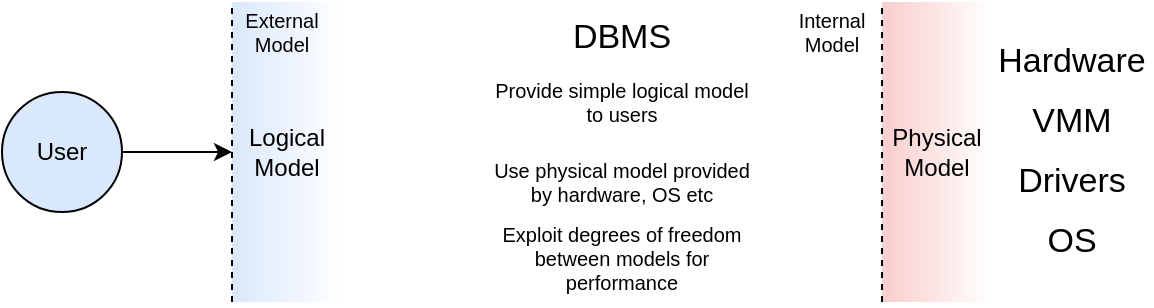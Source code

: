 <mxfile version="20.3.0" type="device"><diagram id="ZjwprmemlC31k15-vk8P" name="Page-1"><mxGraphModel dx="924" dy="775" grid="1" gridSize="10" guides="1" tooltips="1" connect="1" arrows="1" fold="1" page="1" pageScale="1" pageWidth="827" pageHeight="1169" math="0" shadow="0"><root><mxCell id="0"/><mxCell id="1" parent="0"/><mxCell id="SoRHgU8-M-_OphQm9oNN-8" style="edgeStyle=orthogonalEdgeStyle;rounded=0;orthogonalLoop=1;jettySize=auto;html=1;exitX=1;exitY=0.5;exitDx=0;exitDy=0;entryX=0;entryY=0.5;entryDx=0;entryDy=0;" edge="1" parent="1" source="SoRHgU8-M-_OphQm9oNN-2" target="SoRHgU8-M-_OphQm9oNN-3"><mxGeometry relative="1" as="geometry"/></mxCell><mxCell id="SoRHgU8-M-_OphQm9oNN-2" value="User" style="ellipse;whiteSpace=wrap;html=1;aspect=fixed;fillColor=#dae8fc;strokeColor=#000000;" vertex="1" parent="1"><mxGeometry x="30" y="60" width="60" height="60" as="geometry"/></mxCell><mxCell id="SoRHgU8-M-_OphQm9oNN-3" value="Logical Model" style="rounded=0;whiteSpace=wrap;html=1;fillColor=#dae8fc;strokeColor=none;gradientColor=#FFFFFF;gradientDirection=east;" vertex="1" parent="1"><mxGeometry x="145" y="15" width="55" height="150" as="geometry"/></mxCell><mxCell id="SoRHgU8-M-_OphQm9oNN-9" value="" style="endArrow=none;html=1;rounded=0;entryX=0;entryY=0;entryDx=0;entryDy=0;exitX=0;exitY=1;exitDx=0;exitDy=0;dashed=1;" edge="1" parent="1" source="SoRHgU8-M-_OphQm9oNN-3" target="SoRHgU8-M-_OphQm9oNN-3"><mxGeometry width="50" height="50" relative="1" as="geometry"><mxPoint x="130" y="270" as="sourcePoint"/><mxPoint x="180" y="220" as="targetPoint"/></mxGeometry></mxCell><mxCell id="SoRHgU8-M-_OphQm9oNN-10" value="Physical&lt;br&gt;Model" style="rounded=0;whiteSpace=wrap;html=1;fillColor=#f8cecc;strokeColor=none;gradientDirection=east;gradientColor=#FFFFFF;" vertex="1" parent="1"><mxGeometry x="470" y="15" width="55" height="150" as="geometry"/></mxCell><mxCell id="SoRHgU8-M-_OphQm9oNN-11" value="" style="endArrow=none;html=1;rounded=0;entryX=0;entryY=0;entryDx=0;entryDy=0;exitX=0;exitY=1;exitDx=0;exitDy=0;dashed=1;" edge="1" parent="1" source="SoRHgU8-M-_OphQm9oNN-10" target="SoRHgU8-M-_OphQm9oNN-10"><mxGeometry width="50" height="50" relative="1" as="geometry"><mxPoint x="570" y="380.0" as="sourcePoint"/><mxPoint x="570" y="230" as="targetPoint"/></mxGeometry></mxCell><mxCell id="SoRHgU8-M-_OphQm9oNN-12" value="Hardware" style="text;html=1;strokeColor=none;fillColor=none;align=center;verticalAlign=middle;whiteSpace=wrap;rounded=0;fontSize=17;" vertex="1" parent="1"><mxGeometry x="525" y="30" width="80" height="30" as="geometry"/></mxCell><mxCell id="SoRHgU8-M-_OphQm9oNN-13" value="DBMS" style="text;html=1;strokeColor=none;fillColor=none;align=center;verticalAlign=middle;whiteSpace=wrap;rounded=0;fontSize=17;" vertex="1" parent="1"><mxGeometry x="300" y="15" width="80" height="35" as="geometry"/></mxCell><mxCell id="SoRHgU8-M-_OphQm9oNN-14" value="Provide simple logical model to users" style="text;html=1;strokeColor=none;fillColor=none;align=center;verticalAlign=middle;whiteSpace=wrap;rounded=0;fontSize=10;" vertex="1" parent="1"><mxGeometry x="275" y="50" width="130" height="30" as="geometry"/></mxCell><mxCell id="SoRHgU8-M-_OphQm9oNN-15" value="Use physical model provided by hardware, OS etc" style="text;html=1;strokeColor=none;fillColor=none;align=center;verticalAlign=middle;whiteSpace=wrap;rounded=0;fontSize=10;" vertex="1" parent="1"><mxGeometry x="275" y="90" width="130" height="30" as="geometry"/></mxCell><mxCell id="SoRHgU8-M-_OphQm9oNN-16" value="Exploit degrees of freedom between models for performance" style="text;html=1;strokeColor=none;fillColor=none;align=center;verticalAlign=middle;whiteSpace=wrap;rounded=0;fontSize=10;" vertex="1" parent="1"><mxGeometry x="275" y="127.5" width="130" height="30" as="geometry"/></mxCell><mxCell id="SoRHgU8-M-_OphQm9oNN-19" value="External&lt;br&gt;Model" style="text;html=1;strokeColor=none;fillColor=none;align=center;verticalAlign=middle;whiteSpace=wrap;rounded=0;fontSize=10;" vertex="1" parent="1"><mxGeometry x="145" y="15" width="50" height="30" as="geometry"/></mxCell><mxCell id="SoRHgU8-M-_OphQm9oNN-20" value="Internal&lt;br&gt;Model" style="text;html=1;strokeColor=none;fillColor=none;align=center;verticalAlign=middle;whiteSpace=wrap;rounded=0;fontSize=10;" vertex="1" parent="1"><mxGeometry x="420" y="15" width="50" height="30" as="geometry"/></mxCell><mxCell id="SoRHgU8-M-_OphQm9oNN-21" value="OS" style="text;html=1;strokeColor=none;fillColor=none;align=center;verticalAlign=middle;whiteSpace=wrap;rounded=0;fontSize=17;" vertex="1" parent="1"><mxGeometry x="525" y="120" width="80" height="30" as="geometry"/></mxCell><mxCell id="SoRHgU8-M-_OphQm9oNN-22" value="VMM" style="text;html=1;strokeColor=none;fillColor=none;align=center;verticalAlign=middle;whiteSpace=wrap;rounded=0;fontSize=17;" vertex="1" parent="1"><mxGeometry x="525" y="60" width="80" height="30" as="geometry"/></mxCell><mxCell id="SoRHgU8-M-_OphQm9oNN-23" value="Drivers" style="text;html=1;strokeColor=none;fillColor=none;align=center;verticalAlign=middle;whiteSpace=wrap;rounded=0;fontSize=17;" vertex="1" parent="1"><mxGeometry x="525" y="90" width="80" height="30" as="geometry"/></mxCell></root></mxGraphModel></diagram></mxfile>